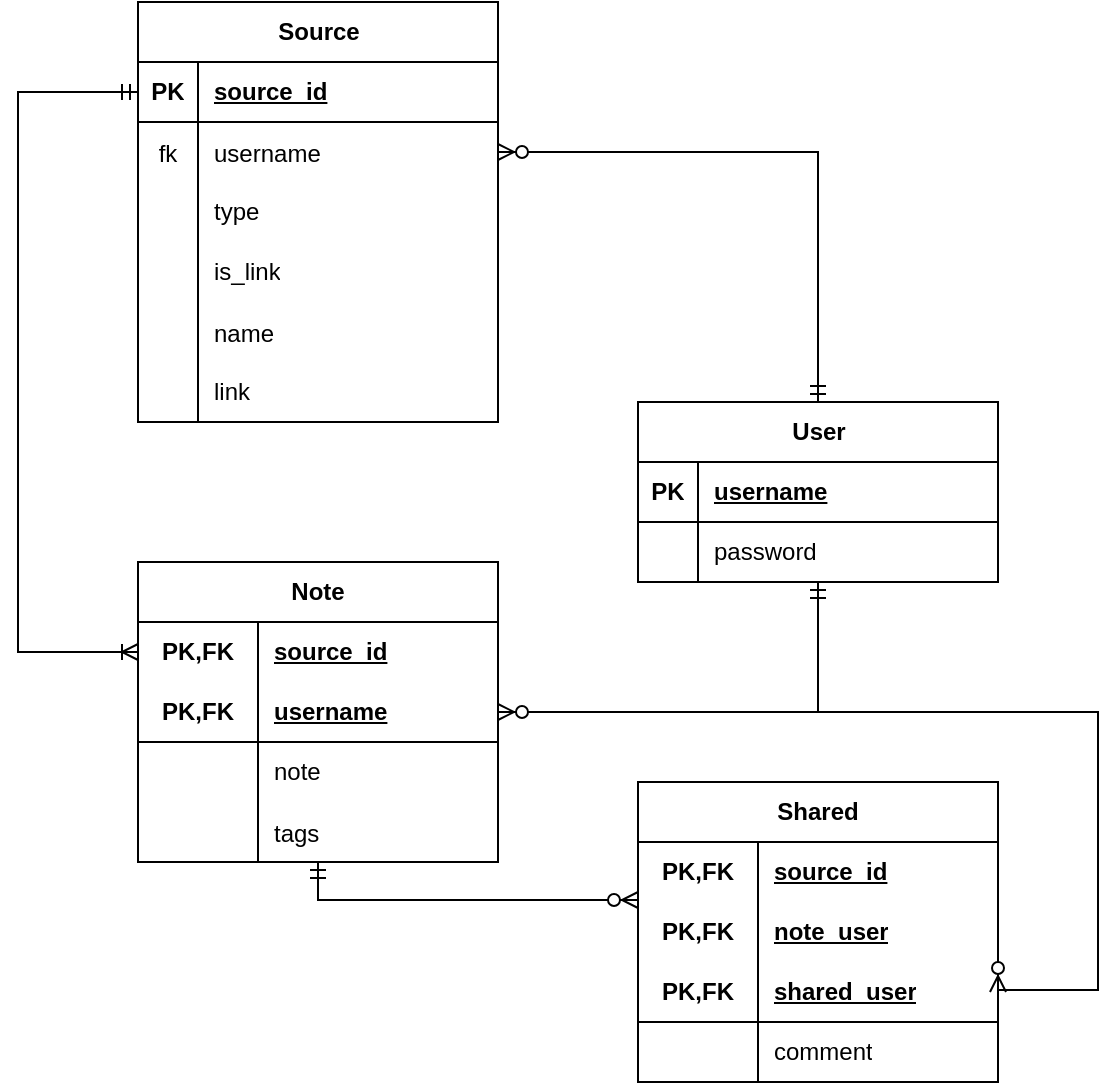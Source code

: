 <mxfile version="23.0.2" type="device">
  <diagram id="R2lEEEUBdFMjLlhIrx00" name="ERD">
    <mxGraphModel dx="1434" dy="836" grid="1" gridSize="10" guides="1" tooltips="1" connect="1" arrows="1" fold="1" page="1" pageScale="1" pageWidth="850" pageHeight="1100" math="0" shadow="0" extFonts="Permanent Marker^https://fonts.googleapis.com/css?family=Permanent+Marker">
      <root>
        <mxCell id="0" />
        <mxCell id="1" parent="0" />
        <mxCell id="YFIzV1B0_f1JFLNx0j9G-1" value="Source" style="shape=table;startSize=30;container=1;collapsible=1;childLayout=tableLayout;fixedRows=1;rowLines=0;fontStyle=1;align=center;resizeLast=1;html=1;" parent="1" vertex="1">
          <mxGeometry x="290" y="120" width="180" height="210" as="geometry" />
        </mxCell>
        <mxCell id="YFIzV1B0_f1JFLNx0j9G-2" value="" style="shape=tableRow;horizontal=0;startSize=0;swimlaneHead=0;swimlaneBody=0;fillColor=none;collapsible=0;dropTarget=0;points=[[0,0.5],[1,0.5]];portConstraint=eastwest;top=0;left=0;right=0;bottom=1;" parent="YFIzV1B0_f1JFLNx0j9G-1" vertex="1">
          <mxGeometry y="30" width="180" height="30" as="geometry" />
        </mxCell>
        <mxCell id="YFIzV1B0_f1JFLNx0j9G-3" value="PK" style="shape=partialRectangle;connectable=0;fillColor=none;top=0;left=0;bottom=0;right=0;fontStyle=1;overflow=hidden;whiteSpace=wrap;html=1;" parent="YFIzV1B0_f1JFLNx0j9G-2" vertex="1">
          <mxGeometry width="30" height="30" as="geometry">
            <mxRectangle width="30" height="30" as="alternateBounds" />
          </mxGeometry>
        </mxCell>
        <mxCell id="YFIzV1B0_f1JFLNx0j9G-4" value="source_id" style="shape=partialRectangle;connectable=0;fillColor=none;top=0;left=0;bottom=0;right=0;align=left;spacingLeft=6;fontStyle=5;overflow=hidden;whiteSpace=wrap;html=1;" parent="YFIzV1B0_f1JFLNx0j9G-2" vertex="1">
          <mxGeometry x="30" width="150" height="30" as="geometry">
            <mxRectangle width="150" height="30" as="alternateBounds" />
          </mxGeometry>
        </mxCell>
        <mxCell id="3b-XbzSv5_iQS76m0Hkp-2" value="" style="shape=tableRow;horizontal=0;startSize=0;swimlaneHead=0;swimlaneBody=0;fillColor=none;collapsible=0;dropTarget=0;points=[[0,0.5],[1,0.5]];portConstraint=eastwest;top=0;left=0;right=0;bottom=0;" vertex="1" parent="YFIzV1B0_f1JFLNx0j9G-1">
          <mxGeometry y="60" width="180" height="30" as="geometry" />
        </mxCell>
        <mxCell id="3b-XbzSv5_iQS76m0Hkp-3" value="fk" style="shape=partialRectangle;connectable=0;fillColor=none;top=0;left=0;bottom=0;right=0;editable=1;overflow=hidden;" vertex="1" parent="3b-XbzSv5_iQS76m0Hkp-2">
          <mxGeometry width="30" height="30" as="geometry">
            <mxRectangle width="30" height="30" as="alternateBounds" />
          </mxGeometry>
        </mxCell>
        <mxCell id="3b-XbzSv5_iQS76m0Hkp-4" value="username" style="shape=partialRectangle;connectable=0;fillColor=none;top=0;left=0;bottom=0;right=0;align=left;spacingLeft=6;overflow=hidden;" vertex="1" parent="3b-XbzSv5_iQS76m0Hkp-2">
          <mxGeometry x="30" width="150" height="30" as="geometry">
            <mxRectangle width="150" height="30" as="alternateBounds" />
          </mxGeometry>
        </mxCell>
        <mxCell id="YFIzV1B0_f1JFLNx0j9G-5" value="" style="shape=tableRow;horizontal=0;startSize=0;swimlaneHead=0;swimlaneBody=0;fillColor=none;collapsible=0;dropTarget=0;points=[[0,0.5],[1,0.5]];portConstraint=eastwest;top=0;left=0;right=0;bottom=0;" parent="YFIzV1B0_f1JFLNx0j9G-1" vertex="1">
          <mxGeometry y="90" width="180" height="30" as="geometry" />
        </mxCell>
        <mxCell id="YFIzV1B0_f1JFLNx0j9G-6" value="" style="shape=partialRectangle;connectable=0;fillColor=none;top=0;left=0;bottom=0;right=0;editable=1;overflow=hidden;whiteSpace=wrap;html=1;" parent="YFIzV1B0_f1JFLNx0j9G-5" vertex="1">
          <mxGeometry width="30" height="30" as="geometry">
            <mxRectangle width="30" height="30" as="alternateBounds" />
          </mxGeometry>
        </mxCell>
        <mxCell id="YFIzV1B0_f1JFLNx0j9G-7" value="type" style="shape=partialRectangle;connectable=0;fillColor=none;top=0;left=0;bottom=0;right=0;align=left;spacingLeft=6;overflow=hidden;whiteSpace=wrap;html=1;" parent="YFIzV1B0_f1JFLNx0j9G-5" vertex="1">
          <mxGeometry x="30" width="150" height="30" as="geometry">
            <mxRectangle width="150" height="30" as="alternateBounds" />
          </mxGeometry>
        </mxCell>
        <mxCell id="YFIzV1B0_f1JFLNx0j9G-8" value="" style="shape=tableRow;horizontal=0;startSize=0;swimlaneHead=0;swimlaneBody=0;fillColor=none;collapsible=0;dropTarget=0;points=[[0,0.5],[1,0.5]];portConstraint=eastwest;top=0;left=0;right=0;bottom=0;" parent="YFIzV1B0_f1JFLNx0j9G-1" vertex="1">
          <mxGeometry y="120" width="180" height="30" as="geometry" />
        </mxCell>
        <mxCell id="YFIzV1B0_f1JFLNx0j9G-9" value="" style="shape=partialRectangle;connectable=0;fillColor=none;top=0;left=0;bottom=0;right=0;editable=1;overflow=hidden;whiteSpace=wrap;html=1;" parent="YFIzV1B0_f1JFLNx0j9G-8" vertex="1">
          <mxGeometry width="30" height="30" as="geometry">
            <mxRectangle width="30" height="30" as="alternateBounds" />
          </mxGeometry>
        </mxCell>
        <mxCell id="YFIzV1B0_f1JFLNx0j9G-10" value="is_link" style="shape=partialRectangle;connectable=0;fillColor=none;top=0;left=0;bottom=0;right=0;align=left;spacingLeft=6;overflow=hidden;whiteSpace=wrap;html=1;" parent="YFIzV1B0_f1JFLNx0j9G-8" vertex="1">
          <mxGeometry x="30" width="150" height="30" as="geometry">
            <mxRectangle width="150" height="30" as="alternateBounds" />
          </mxGeometry>
        </mxCell>
        <mxCell id="YFIzV1B0_f1JFLNx0j9G-97" value="" style="shape=tableRow;horizontal=0;startSize=0;swimlaneHead=0;swimlaneBody=0;fillColor=none;collapsible=0;dropTarget=0;points=[[0,0.5],[1,0.5]];portConstraint=eastwest;top=0;left=0;right=0;bottom=0;" parent="YFIzV1B0_f1JFLNx0j9G-1" vertex="1">
          <mxGeometry y="150" width="180" height="30" as="geometry" />
        </mxCell>
        <mxCell id="YFIzV1B0_f1JFLNx0j9G-98" value="" style="shape=partialRectangle;connectable=0;fillColor=none;top=0;left=0;bottom=0;right=0;editable=1;overflow=hidden;" parent="YFIzV1B0_f1JFLNx0j9G-97" vertex="1">
          <mxGeometry width="30" height="30" as="geometry">
            <mxRectangle width="30" height="30" as="alternateBounds" />
          </mxGeometry>
        </mxCell>
        <mxCell id="YFIzV1B0_f1JFLNx0j9G-99" value="name" style="shape=partialRectangle;connectable=0;fillColor=none;top=0;left=0;bottom=0;right=0;align=left;spacingLeft=6;overflow=hidden;" parent="YFIzV1B0_f1JFLNx0j9G-97" vertex="1">
          <mxGeometry x="30" width="150" height="30" as="geometry">
            <mxRectangle width="150" height="30" as="alternateBounds" />
          </mxGeometry>
        </mxCell>
        <mxCell id="YFIzV1B0_f1JFLNx0j9G-11" value="" style="shape=tableRow;horizontal=0;startSize=0;swimlaneHead=0;swimlaneBody=0;fillColor=none;collapsible=0;dropTarget=0;points=[[0,0.5],[1,0.5]];portConstraint=eastwest;top=0;left=0;right=0;bottom=0;" parent="YFIzV1B0_f1JFLNx0j9G-1" vertex="1">
          <mxGeometry y="180" width="180" height="30" as="geometry" />
        </mxCell>
        <mxCell id="YFIzV1B0_f1JFLNx0j9G-12" value="" style="shape=partialRectangle;connectable=0;fillColor=none;top=0;left=0;bottom=0;right=0;editable=1;overflow=hidden;whiteSpace=wrap;html=1;" parent="YFIzV1B0_f1JFLNx0j9G-11" vertex="1">
          <mxGeometry width="30" height="30" as="geometry">
            <mxRectangle width="30" height="30" as="alternateBounds" />
          </mxGeometry>
        </mxCell>
        <mxCell id="YFIzV1B0_f1JFLNx0j9G-13" value="link" style="shape=partialRectangle;connectable=0;fillColor=none;top=0;left=0;bottom=0;right=0;align=left;spacingLeft=6;overflow=hidden;whiteSpace=wrap;html=1;" parent="YFIzV1B0_f1JFLNx0j9G-11" vertex="1">
          <mxGeometry x="30" width="150" height="30" as="geometry">
            <mxRectangle width="150" height="30" as="alternateBounds" />
          </mxGeometry>
        </mxCell>
        <mxCell id="YFIzV1B0_f1JFLNx0j9G-27" value="Note" style="shape=table;startSize=30;container=1;collapsible=1;childLayout=tableLayout;fixedRows=1;rowLines=0;fontStyle=1;align=center;resizeLast=1;html=1;whiteSpace=wrap;" parent="1" vertex="1">
          <mxGeometry x="290" y="400" width="180" height="150" as="geometry" />
        </mxCell>
        <mxCell id="YFIzV1B0_f1JFLNx0j9G-28" value="" style="shape=tableRow;horizontal=0;startSize=0;swimlaneHead=0;swimlaneBody=0;fillColor=none;collapsible=0;dropTarget=0;points=[[0,0.5],[1,0.5]];portConstraint=eastwest;top=0;left=0;right=0;bottom=0;html=1;" parent="YFIzV1B0_f1JFLNx0j9G-27" vertex="1">
          <mxGeometry y="30" width="180" height="30" as="geometry" />
        </mxCell>
        <mxCell id="YFIzV1B0_f1JFLNx0j9G-29" value="PK,FK" style="shape=partialRectangle;connectable=0;fillColor=none;top=0;left=0;bottom=0;right=0;fontStyle=1;overflow=hidden;html=1;whiteSpace=wrap;" parent="YFIzV1B0_f1JFLNx0j9G-28" vertex="1">
          <mxGeometry width="60" height="30" as="geometry">
            <mxRectangle width="60" height="30" as="alternateBounds" />
          </mxGeometry>
        </mxCell>
        <mxCell id="YFIzV1B0_f1JFLNx0j9G-30" value="source_id" style="shape=partialRectangle;connectable=0;fillColor=none;top=0;left=0;bottom=0;right=0;align=left;spacingLeft=6;fontStyle=5;overflow=hidden;html=1;whiteSpace=wrap;" parent="YFIzV1B0_f1JFLNx0j9G-28" vertex="1">
          <mxGeometry x="60" width="120" height="30" as="geometry">
            <mxRectangle width="120" height="30" as="alternateBounds" />
          </mxGeometry>
        </mxCell>
        <mxCell id="YFIzV1B0_f1JFLNx0j9G-31" value="" style="shape=tableRow;horizontal=0;startSize=0;swimlaneHead=0;swimlaneBody=0;fillColor=none;collapsible=0;dropTarget=0;points=[[0,0.5],[1,0.5]];portConstraint=eastwest;top=0;left=0;right=0;bottom=1;html=1;" parent="YFIzV1B0_f1JFLNx0j9G-27" vertex="1">
          <mxGeometry y="60" width="180" height="30" as="geometry" />
        </mxCell>
        <mxCell id="YFIzV1B0_f1JFLNx0j9G-32" value="PK,FK" style="shape=partialRectangle;connectable=0;fillColor=none;top=0;left=0;bottom=0;right=0;fontStyle=1;overflow=hidden;html=1;whiteSpace=wrap;" parent="YFIzV1B0_f1JFLNx0j9G-31" vertex="1">
          <mxGeometry width="60" height="30" as="geometry">
            <mxRectangle width="60" height="30" as="alternateBounds" />
          </mxGeometry>
        </mxCell>
        <mxCell id="YFIzV1B0_f1JFLNx0j9G-33" value="username" style="shape=partialRectangle;connectable=0;fillColor=none;top=0;left=0;bottom=0;right=0;align=left;spacingLeft=6;fontStyle=5;overflow=hidden;html=1;whiteSpace=wrap;" parent="YFIzV1B0_f1JFLNx0j9G-31" vertex="1">
          <mxGeometry x="60" width="120" height="30" as="geometry">
            <mxRectangle width="120" height="30" as="alternateBounds" />
          </mxGeometry>
        </mxCell>
        <mxCell id="YFIzV1B0_f1JFLNx0j9G-34" value="" style="shape=tableRow;horizontal=0;startSize=0;swimlaneHead=0;swimlaneBody=0;fillColor=none;collapsible=0;dropTarget=0;points=[[0,0.5],[1,0.5]];portConstraint=eastwest;top=0;left=0;right=0;bottom=0;html=1;" parent="YFIzV1B0_f1JFLNx0j9G-27" vertex="1">
          <mxGeometry y="90" width="180" height="30" as="geometry" />
        </mxCell>
        <mxCell id="YFIzV1B0_f1JFLNx0j9G-35" value="" style="shape=partialRectangle;connectable=0;fillColor=none;top=0;left=0;bottom=0;right=0;editable=1;overflow=hidden;html=1;whiteSpace=wrap;" parent="YFIzV1B0_f1JFLNx0j9G-34" vertex="1">
          <mxGeometry width="60" height="30" as="geometry">
            <mxRectangle width="60" height="30" as="alternateBounds" />
          </mxGeometry>
        </mxCell>
        <mxCell id="YFIzV1B0_f1JFLNx0j9G-36" value="note" style="shape=partialRectangle;connectable=0;fillColor=none;top=0;left=0;bottom=0;right=0;align=left;spacingLeft=6;overflow=hidden;html=1;whiteSpace=wrap;" parent="YFIzV1B0_f1JFLNx0j9G-34" vertex="1">
          <mxGeometry x="60" width="120" height="30" as="geometry">
            <mxRectangle width="120" height="30" as="alternateBounds" />
          </mxGeometry>
        </mxCell>
        <mxCell id="WRqxFUnY6FOlwQG_aHkx-1" value="" style="shape=tableRow;horizontal=0;startSize=0;swimlaneHead=0;swimlaneBody=0;fillColor=none;collapsible=0;dropTarget=0;points=[[0,0.5],[1,0.5]];portConstraint=eastwest;top=0;left=0;right=0;bottom=0;" parent="YFIzV1B0_f1JFLNx0j9G-27" vertex="1">
          <mxGeometry y="120" width="180" height="30" as="geometry" />
        </mxCell>
        <mxCell id="WRqxFUnY6FOlwQG_aHkx-2" value="" style="shape=partialRectangle;connectable=0;fillColor=none;top=0;left=0;bottom=0;right=0;editable=1;overflow=hidden;" parent="WRqxFUnY6FOlwQG_aHkx-1" vertex="1">
          <mxGeometry width="60" height="30" as="geometry">
            <mxRectangle width="60" height="30" as="alternateBounds" />
          </mxGeometry>
        </mxCell>
        <mxCell id="WRqxFUnY6FOlwQG_aHkx-3" value="tags" style="shape=partialRectangle;connectable=0;fillColor=none;top=0;left=0;bottom=0;right=0;align=left;spacingLeft=6;overflow=hidden;" parent="WRqxFUnY6FOlwQG_aHkx-1" vertex="1">
          <mxGeometry x="60" width="120" height="30" as="geometry">
            <mxRectangle width="120" height="30" as="alternateBounds" />
          </mxGeometry>
        </mxCell>
        <mxCell id="YFIzV1B0_f1JFLNx0j9G-40" value="User" style="shape=table;startSize=30;container=1;collapsible=1;childLayout=tableLayout;fixedRows=1;rowLines=0;fontStyle=1;align=center;resizeLast=1;html=1;" parent="1" vertex="1">
          <mxGeometry x="540" y="320" width="180" height="90" as="geometry" />
        </mxCell>
        <mxCell id="YFIzV1B0_f1JFLNx0j9G-41" value="" style="shape=tableRow;horizontal=0;startSize=0;swimlaneHead=0;swimlaneBody=0;fillColor=none;collapsible=0;dropTarget=0;points=[[0,0.5],[1,0.5]];portConstraint=eastwest;top=0;left=0;right=0;bottom=1;" parent="YFIzV1B0_f1JFLNx0j9G-40" vertex="1">
          <mxGeometry y="30" width="180" height="30" as="geometry" />
        </mxCell>
        <mxCell id="YFIzV1B0_f1JFLNx0j9G-42" value="PK" style="shape=partialRectangle;connectable=0;fillColor=none;top=0;left=0;bottom=0;right=0;fontStyle=1;overflow=hidden;whiteSpace=wrap;html=1;" parent="YFIzV1B0_f1JFLNx0j9G-41" vertex="1">
          <mxGeometry width="30" height="30" as="geometry">
            <mxRectangle width="30" height="30" as="alternateBounds" />
          </mxGeometry>
        </mxCell>
        <mxCell id="YFIzV1B0_f1JFLNx0j9G-43" value="username" style="shape=partialRectangle;connectable=0;fillColor=none;top=0;left=0;bottom=0;right=0;align=left;spacingLeft=6;fontStyle=5;overflow=hidden;whiteSpace=wrap;html=1;" parent="YFIzV1B0_f1JFLNx0j9G-41" vertex="1">
          <mxGeometry x="30" width="150" height="30" as="geometry">
            <mxRectangle width="150" height="30" as="alternateBounds" />
          </mxGeometry>
        </mxCell>
        <mxCell id="YFIzV1B0_f1JFLNx0j9G-44" value="" style="shape=tableRow;horizontal=0;startSize=0;swimlaneHead=0;swimlaneBody=0;fillColor=none;collapsible=0;dropTarget=0;points=[[0,0.5],[1,0.5]];portConstraint=eastwest;top=0;left=0;right=0;bottom=0;" parent="YFIzV1B0_f1JFLNx0j9G-40" vertex="1">
          <mxGeometry y="60" width="180" height="30" as="geometry" />
        </mxCell>
        <mxCell id="YFIzV1B0_f1JFLNx0j9G-45" value="" style="shape=partialRectangle;connectable=0;fillColor=none;top=0;left=0;bottom=0;right=0;editable=1;overflow=hidden;whiteSpace=wrap;html=1;" parent="YFIzV1B0_f1JFLNx0j9G-44" vertex="1">
          <mxGeometry width="30" height="30" as="geometry">
            <mxRectangle width="30" height="30" as="alternateBounds" />
          </mxGeometry>
        </mxCell>
        <mxCell id="YFIzV1B0_f1JFLNx0j9G-46" value="password" style="shape=partialRectangle;connectable=0;fillColor=none;top=0;left=0;bottom=0;right=0;align=left;spacingLeft=6;overflow=hidden;whiteSpace=wrap;html=1;" parent="YFIzV1B0_f1JFLNx0j9G-44" vertex="1">
          <mxGeometry x="30" width="150" height="30" as="geometry">
            <mxRectangle width="150" height="30" as="alternateBounds" />
          </mxGeometry>
        </mxCell>
        <mxCell id="YFIzV1B0_f1JFLNx0j9G-55" value="" style="edgeStyle=orthogonalEdgeStyle;fontSize=12;html=1;endArrow=ERzeroToMany;startArrow=ERmandOne;rounded=0;entryX=1;entryY=0.5;entryDx=0;entryDy=0;" parent="1" source="YFIzV1B0_f1JFLNx0j9G-40" target="YFIzV1B0_f1JFLNx0j9G-31" edge="1">
          <mxGeometry width="100" height="100" relative="1" as="geometry">
            <mxPoint x="620" y="560" as="sourcePoint" />
            <mxPoint x="720" y="460" as="targetPoint" />
          </mxGeometry>
        </mxCell>
        <mxCell id="YFIzV1B0_f1JFLNx0j9G-75" value="Shared" style="shape=table;startSize=30;container=1;collapsible=1;childLayout=tableLayout;fixedRows=1;rowLines=0;fontStyle=1;align=center;resizeLast=1;html=1;whiteSpace=wrap;" parent="1" vertex="1">
          <mxGeometry x="540" y="510" width="180" height="150" as="geometry" />
        </mxCell>
        <mxCell id="YFIzV1B0_f1JFLNx0j9G-76" value="" style="shape=tableRow;horizontal=0;startSize=0;swimlaneHead=0;swimlaneBody=0;fillColor=none;collapsible=0;dropTarget=0;points=[[0,0.5],[1,0.5]];portConstraint=eastwest;top=0;left=0;right=0;bottom=0;html=1;" parent="YFIzV1B0_f1JFLNx0j9G-75" vertex="1">
          <mxGeometry y="30" width="180" height="30" as="geometry" />
        </mxCell>
        <mxCell id="YFIzV1B0_f1JFLNx0j9G-77" value="PK,FK" style="shape=partialRectangle;connectable=0;fillColor=none;top=0;left=0;bottom=0;right=0;fontStyle=1;overflow=hidden;html=1;whiteSpace=wrap;" parent="YFIzV1B0_f1JFLNx0j9G-76" vertex="1">
          <mxGeometry width="60" height="30" as="geometry">
            <mxRectangle width="60" height="30" as="alternateBounds" />
          </mxGeometry>
        </mxCell>
        <mxCell id="YFIzV1B0_f1JFLNx0j9G-78" value="source_id" style="shape=partialRectangle;connectable=0;fillColor=none;top=0;left=0;bottom=0;right=0;align=left;spacingLeft=6;fontStyle=5;overflow=hidden;html=1;whiteSpace=wrap;" parent="YFIzV1B0_f1JFLNx0j9G-76" vertex="1">
          <mxGeometry x="60" width="120" height="30" as="geometry">
            <mxRectangle width="120" height="30" as="alternateBounds" />
          </mxGeometry>
        </mxCell>
        <mxCell id="YFIzV1B0_f1JFLNx0j9G-88" value="" style="shape=tableRow;horizontal=0;startSize=0;swimlaneHead=0;swimlaneBody=0;fillColor=none;collapsible=0;dropTarget=0;points=[[0,0.5],[1,0.5]];portConstraint=eastwest;top=0;left=0;right=0;bottom=0;html=1;" parent="YFIzV1B0_f1JFLNx0j9G-75" vertex="1">
          <mxGeometry y="60" width="180" height="30" as="geometry" />
        </mxCell>
        <mxCell id="YFIzV1B0_f1JFLNx0j9G-89" value="PK,FK" style="shape=partialRectangle;connectable=0;fillColor=none;top=0;left=0;bottom=0;right=0;fontStyle=1;overflow=hidden;html=1;whiteSpace=wrap;" parent="YFIzV1B0_f1JFLNx0j9G-88" vertex="1">
          <mxGeometry width="60" height="30" as="geometry">
            <mxRectangle width="60" height="30" as="alternateBounds" />
          </mxGeometry>
        </mxCell>
        <mxCell id="YFIzV1B0_f1JFLNx0j9G-90" value="note_user" style="shape=partialRectangle;connectable=0;fillColor=none;top=0;left=0;bottom=0;right=0;align=left;spacingLeft=6;fontStyle=5;overflow=hidden;html=1;whiteSpace=wrap;" parent="YFIzV1B0_f1JFLNx0j9G-88" vertex="1">
          <mxGeometry x="60" width="120" height="30" as="geometry">
            <mxRectangle width="120" height="30" as="alternateBounds" />
          </mxGeometry>
        </mxCell>
        <mxCell id="YFIzV1B0_f1JFLNx0j9G-79" value="" style="shape=tableRow;horizontal=0;startSize=0;swimlaneHead=0;swimlaneBody=0;fillColor=none;collapsible=0;dropTarget=0;points=[[0,0.5],[1,0.5]];portConstraint=eastwest;top=0;left=0;right=0;bottom=1;html=1;" parent="YFIzV1B0_f1JFLNx0j9G-75" vertex="1">
          <mxGeometry y="90" width="180" height="30" as="geometry" />
        </mxCell>
        <mxCell id="YFIzV1B0_f1JFLNx0j9G-80" value="PK,FK" style="shape=partialRectangle;connectable=0;fillColor=none;top=0;left=0;bottom=0;right=0;fontStyle=1;overflow=hidden;html=1;whiteSpace=wrap;" parent="YFIzV1B0_f1JFLNx0j9G-79" vertex="1">
          <mxGeometry width="60" height="30" as="geometry">
            <mxRectangle width="60" height="30" as="alternateBounds" />
          </mxGeometry>
        </mxCell>
        <mxCell id="YFIzV1B0_f1JFLNx0j9G-81" value="shared_user" style="shape=partialRectangle;connectable=0;fillColor=none;top=0;left=0;bottom=0;right=0;align=left;spacingLeft=6;fontStyle=5;overflow=hidden;html=1;whiteSpace=wrap;" parent="YFIzV1B0_f1JFLNx0j9G-79" vertex="1">
          <mxGeometry x="60" width="120" height="30" as="geometry">
            <mxRectangle width="120" height="30" as="alternateBounds" />
          </mxGeometry>
        </mxCell>
        <mxCell id="YFIzV1B0_f1JFLNx0j9G-82" value="" style="shape=tableRow;horizontal=0;startSize=0;swimlaneHead=0;swimlaneBody=0;fillColor=none;collapsible=0;dropTarget=0;points=[[0,0.5],[1,0.5]];portConstraint=eastwest;top=0;left=0;right=0;bottom=0;html=1;" parent="YFIzV1B0_f1JFLNx0j9G-75" vertex="1">
          <mxGeometry y="120" width="180" height="30" as="geometry" />
        </mxCell>
        <mxCell id="YFIzV1B0_f1JFLNx0j9G-83" value="" style="shape=partialRectangle;connectable=0;fillColor=none;top=0;left=0;bottom=0;right=0;editable=1;overflow=hidden;html=1;whiteSpace=wrap;" parent="YFIzV1B0_f1JFLNx0j9G-82" vertex="1">
          <mxGeometry width="60" height="30" as="geometry">
            <mxRectangle width="60" height="30" as="alternateBounds" />
          </mxGeometry>
        </mxCell>
        <mxCell id="YFIzV1B0_f1JFLNx0j9G-84" value="comment" style="shape=partialRectangle;connectable=0;fillColor=none;top=0;left=0;bottom=0;right=0;align=left;spacingLeft=6;overflow=hidden;html=1;whiteSpace=wrap;" parent="YFIzV1B0_f1JFLNx0j9G-82" vertex="1">
          <mxGeometry x="60" width="120" height="30" as="geometry">
            <mxRectangle width="120" height="30" as="alternateBounds" />
          </mxGeometry>
        </mxCell>
        <mxCell id="YFIzV1B0_f1JFLNx0j9G-91" value="" style="edgeStyle=orthogonalEdgeStyle;fontSize=12;html=1;endArrow=ERzeroToMany;startArrow=ERmandOne;rounded=0;entryX=1;entryY=0.5;entryDx=0;entryDy=0;" parent="1" source="YFIzV1B0_f1JFLNx0j9G-40" target="YFIzV1B0_f1JFLNx0j9G-79" edge="1">
          <mxGeometry width="100" height="100" relative="1" as="geometry">
            <mxPoint x="640" y="385" as="sourcePoint" />
            <mxPoint x="480" y="485" as="targetPoint" />
            <Array as="points">
              <mxPoint x="630" y="475" />
              <mxPoint x="770" y="475" />
              <mxPoint x="770" y="614" />
            </Array>
          </mxGeometry>
        </mxCell>
        <mxCell id="YFIzV1B0_f1JFLNx0j9G-92" value="" style="edgeStyle=orthogonalEdgeStyle;fontSize=12;html=1;endArrow=ERzeroToMany;startArrow=ERmandOne;rounded=0;" parent="1" source="YFIzV1B0_f1JFLNx0j9G-27" target="YFIzV1B0_f1JFLNx0j9G-75" edge="1">
          <mxGeometry width="100" height="100" relative="1" as="geometry">
            <mxPoint x="505" y="590" as="sourcePoint" />
            <mxPoint x="540" y="620" as="targetPoint" />
            <Array as="points">
              <mxPoint x="380" y="569" />
            </Array>
          </mxGeometry>
        </mxCell>
        <mxCell id="3b-XbzSv5_iQS76m0Hkp-6" value="" style="edgeStyle=orthogonalEdgeStyle;fontSize=12;html=1;endArrow=ERzeroToMany;startArrow=ERmandOne;rounded=0;" edge="1" parent="1" source="YFIzV1B0_f1JFLNx0j9G-40" target="3b-XbzSv5_iQS76m0Hkp-2">
          <mxGeometry width="100" height="100" relative="1" as="geometry">
            <mxPoint x="590" y="250" as="sourcePoint" />
            <mxPoint x="690" y="150" as="targetPoint" />
          </mxGeometry>
        </mxCell>
        <mxCell id="3b-XbzSv5_iQS76m0Hkp-10" value="" style="edgeStyle=orthogonalEdgeStyle;fontSize=12;html=1;endArrow=ERoneToMany;startArrow=ERmandOne;rounded=0;entryX=0;entryY=0.5;entryDx=0;entryDy=0;" edge="1" parent="1" source="YFIzV1B0_f1JFLNx0j9G-2" target="YFIzV1B0_f1JFLNx0j9G-28">
          <mxGeometry width="100" height="100" relative="1" as="geometry">
            <mxPoint x="120" y="460" as="sourcePoint" />
            <mxPoint x="220" y="360" as="targetPoint" />
            <Array as="points">
              <mxPoint x="230" y="165" />
              <mxPoint x="230" y="445" />
            </Array>
          </mxGeometry>
        </mxCell>
      </root>
    </mxGraphModel>
  </diagram>
</mxfile>
